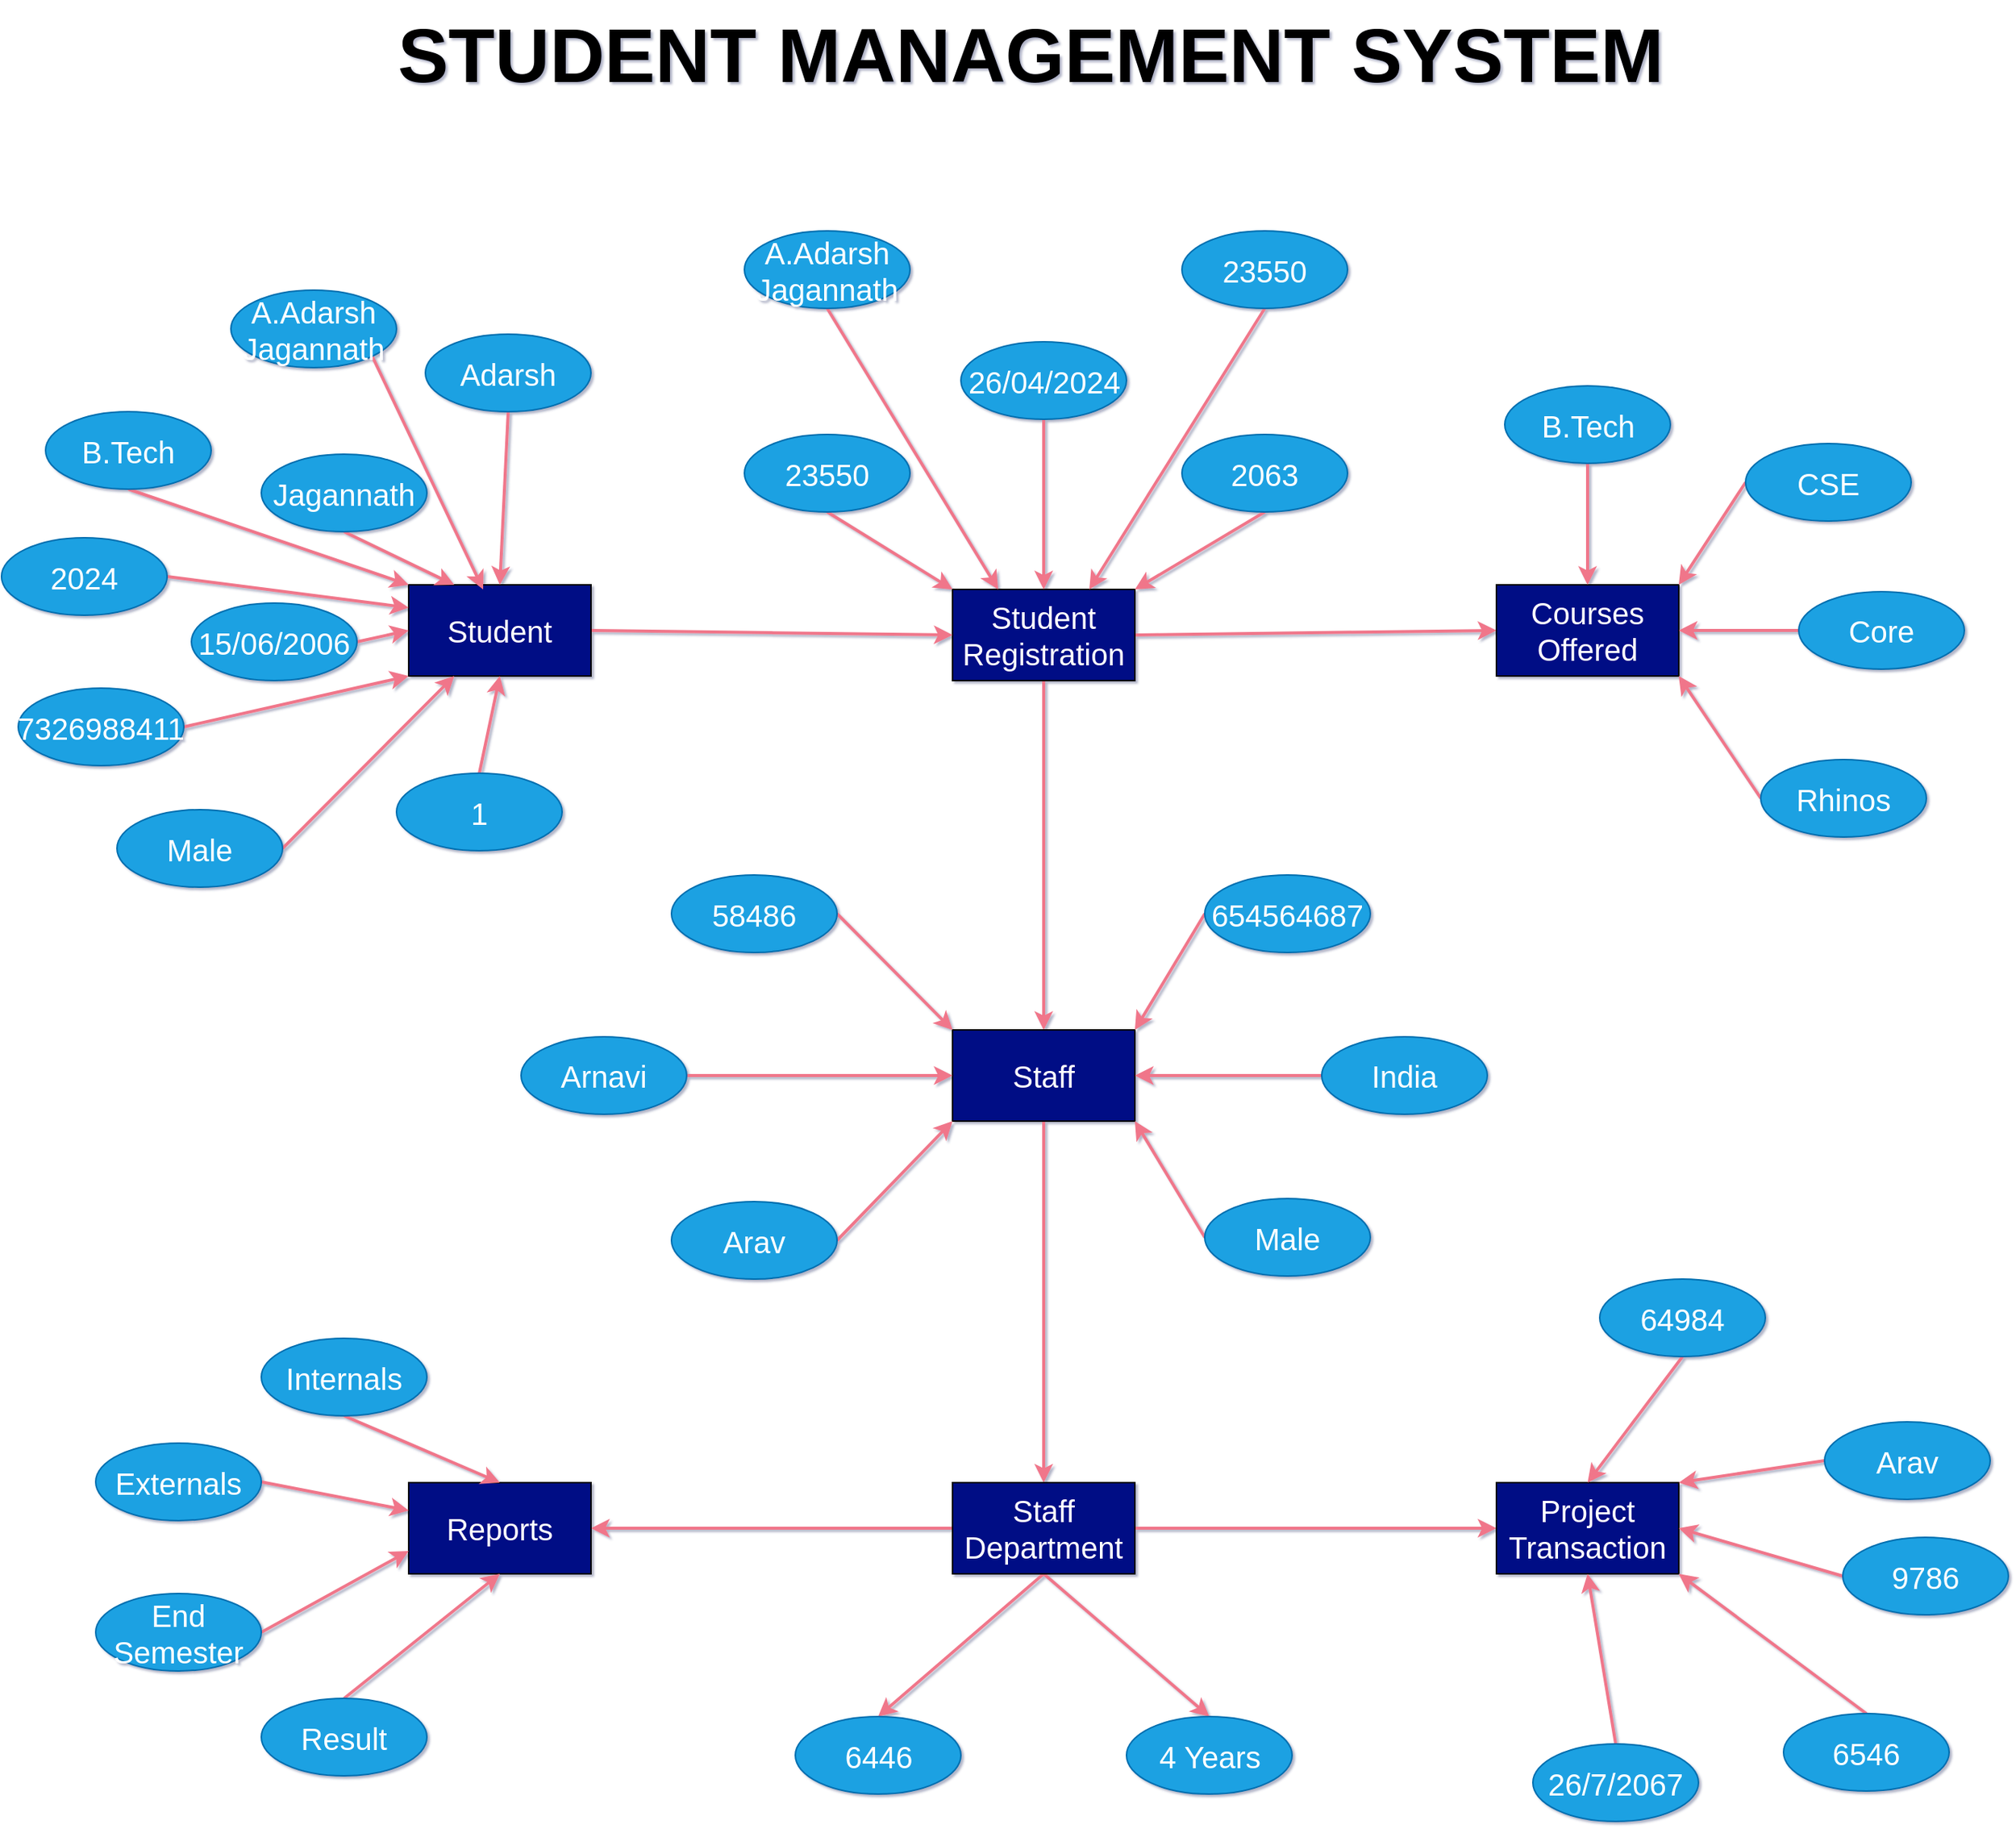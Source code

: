 <mxfile>
    <diagram id="N2u7bMUeYD1VRqtCWKFS" name="Page-1">
        <mxGraphModel dx="2004" dy="1447" grid="0" gridSize="10" guides="1" tooltips="1" connect="1" arrows="1" fold="1" page="0" pageScale="1" pageWidth="850" pageHeight="1100" background="#ffffff" math="0" shadow="1">
            <root>
                <mxCell id="0"/>
                <mxCell id="1" parent="0"/>
                <mxCell id="2" value="&lt;font style=&quot;font-size: 50px;&quot; color=&quot;#000000&quot;&gt;&lt;b&gt;STUDENT MANAGEMENT SYSTEM&lt;/b&gt;&lt;/font&gt;" style="text;html=1;align=center;verticalAlign=middle;resizable=0;points=[];autosize=1;strokeColor=none;fillColor=none;" parent="1" vertex="1">
                    <mxGeometry x="-20" y="-5" width="851" height="72" as="geometry"/>
                </mxCell>
                <mxCell id="50" style="edgeStyle=none;html=1;exitX=1;exitY=0.5;exitDx=0;exitDy=0;entryX=0;entryY=0.5;entryDx=0;entryDy=0;strokeColor=#F0768A;strokeWidth=2;fontSize=20;fontColor=#FFFFFF;" parent="1" source="3" target="5" edge="1">
                    <mxGeometry relative="1" as="geometry"/>
                </mxCell>
                <mxCell id="51" style="edgeStyle=none;html=1;exitX=0.5;exitY=1;exitDx=0;exitDy=0;entryX=0.5;entryY=0;entryDx=0;entryDy=0;strokeColor=#F0768A;strokeWidth=2;fontSize=20;fontColor=#FFFFFF;" parent="1" source="3" target="6" edge="1">
                    <mxGeometry relative="1" as="geometry"/>
                </mxCell>
                <mxCell id="3" value="&lt;font color=&quot;#ffffff&quot;&gt;Student Registration&lt;/font&gt;" style="whiteSpace=wrap;html=1;fontSize=20;fontColor=#000000;fillColor=#060B85;gradientColor=none;fillStyle=auto;" parent="1" vertex="1">
                    <mxGeometry x="355" y="383" width="120" height="60" as="geometry"/>
                </mxCell>
                <mxCell id="49" style="edgeStyle=none;html=1;exitX=1;exitY=0.5;exitDx=0;exitDy=0;entryX=0;entryY=0.5;entryDx=0;entryDy=0;strokeColor=#F0768A;strokeWidth=2;fontSize=20;fontColor=#FFFFFF;" parent="1" source="4" target="3" edge="1">
                    <mxGeometry relative="1" as="geometry"/>
                </mxCell>
                <mxCell id="4" value="&lt;font color=&quot;#ffffff&quot;&gt;Student&lt;/font&gt;" style="whiteSpace=wrap;html=1;fontSize=20;fontColor=#000000;fillColor=#060B85;gradientColor=none;fillStyle=auto;" parent="1" vertex="1">
                    <mxGeometry x="-3" y="380" width="120" height="60" as="geometry"/>
                </mxCell>
                <mxCell id="5" value="&lt;font color=&quot;#ffffff&quot;&gt;Courses Offered&lt;/font&gt;" style="whiteSpace=wrap;html=1;fontSize=20;fontColor=#000000;fillColor=#060B85;gradientColor=none;fillStyle=auto;" parent="1" vertex="1">
                    <mxGeometry x="713" y="380" width="120" height="60" as="geometry"/>
                </mxCell>
                <mxCell id="58" style="edgeStyle=none;html=1;exitX=0.5;exitY=1;exitDx=0;exitDy=0;entryX=0.5;entryY=0;entryDx=0;entryDy=0;strokeColor=#F0768A;strokeWidth=2;fontSize=20;fontColor=#FFFFFF;" parent="1" source="6" target="7" edge="1">
                    <mxGeometry relative="1" as="geometry"/>
                </mxCell>
                <mxCell id="6" value="&lt;font color=&quot;#ffffff&quot;&gt;Staff&lt;/font&gt;" style="whiteSpace=wrap;html=1;fontSize=20;fontColor=#000000;fillColor=#060B85;gradientColor=none;fillStyle=auto;" parent="1" vertex="1">
                    <mxGeometry x="355" y="673" width="120" height="60" as="geometry"/>
                </mxCell>
                <mxCell id="67" style="edgeStyle=none;html=1;exitX=1;exitY=0.5;exitDx=0;exitDy=0;strokeColor=#F0768A;strokeWidth=2;fontSize=20;fontColor=#FFFFFF;" parent="1" source="7" target="8" edge="1">
                    <mxGeometry relative="1" as="geometry"/>
                </mxCell>
                <mxCell id="68" style="edgeStyle=none;html=1;exitX=0;exitY=0.5;exitDx=0;exitDy=0;entryX=1;entryY=0.5;entryDx=0;entryDy=0;strokeColor=#F0768A;strokeWidth=2;fontSize=20;fontColor=#FFFFFF;" parent="1" source="7" target="9" edge="1">
                    <mxGeometry relative="1" as="geometry"/>
                </mxCell>
                <mxCell id="69" style="edgeStyle=none;html=1;exitX=0.5;exitY=1;exitDx=0;exitDy=0;entryX=0.5;entryY=0;entryDx=0;entryDy=0;strokeColor=#F0768A;strokeWidth=2;fontSize=20;fontColor=#FFFFFF;" parent="1" source="7" target="65" edge="1">
                    <mxGeometry relative="1" as="geometry"/>
                </mxCell>
                <mxCell id="70" style="edgeStyle=none;html=1;exitX=0.5;exitY=1;exitDx=0;exitDy=0;entryX=0.5;entryY=0;entryDx=0;entryDy=0;strokeColor=#F0768A;strokeWidth=2;fontSize=20;fontColor=#FFFFFF;" parent="1" source="7" target="66" edge="1">
                    <mxGeometry relative="1" as="geometry"/>
                </mxCell>
                <mxCell id="7" value="&lt;font color=&quot;#ffffff&quot;&gt;Staff Department&lt;/font&gt;" style="whiteSpace=wrap;html=1;fontSize=20;fontColor=#000000;fillColor=#060B85;gradientColor=none;fillStyle=auto;" parent="1" vertex="1">
                    <mxGeometry x="355" y="971" width="120" height="60" as="geometry"/>
                </mxCell>
                <mxCell id="8" value="&lt;font color=&quot;#ffffff&quot;&gt;Project Transaction&lt;/font&gt;" style="whiteSpace=wrap;html=1;fontSize=20;fontColor=#000000;fillColor=#060B85;gradientColor=none;fillStyle=auto;" parent="1" vertex="1">
                    <mxGeometry x="713" y="971" width="120" height="60" as="geometry"/>
                </mxCell>
                <mxCell id="9" value="&lt;font color=&quot;#ffffff&quot;&gt;Reports&lt;/font&gt;" style="whiteSpace=wrap;html=1;fontSize=20;fontColor=#000000;fillColor=#060B85;gradientColor=none;fillStyle=auto;" parent="1" vertex="1">
                    <mxGeometry x="-3" y="971" width="120" height="60" as="geometry"/>
                </mxCell>
                <mxCell id="15" style="edgeStyle=none;html=1;exitX=0.5;exitY=1;exitDx=0;exitDy=0;entryX=0.5;entryY=0;entryDx=0;entryDy=0;fontSize=20;fontColor=#FFFFFF;strokeWidth=2;strokeColor=#F0768A;" parent="1" source="10" target="3" edge="1">
                    <mxGeometry relative="1" as="geometry"/>
                </mxCell>
                <mxCell id="10" value="26/04/2024" style="ellipse;whiteSpace=wrap;html=1;fillStyle=auto;fontSize=20;fontColor=#ffffff;fillColor=#1ba1e2;strokeColor=#006EAF;" parent="1" vertex="1">
                    <mxGeometry x="360.5" y="220" width="109" height="51" as="geometry"/>
                </mxCell>
                <mxCell id="16" style="edgeStyle=none;html=1;exitX=0.5;exitY=1;exitDx=0;exitDy=0;entryX=1;entryY=0;entryDx=0;entryDy=0;strokeColor=#F0768A;strokeWidth=2;fontSize=20;fontColor=#FFFFFF;" parent="1" source="11" target="3" edge="1">
                    <mxGeometry relative="1" as="geometry"/>
                </mxCell>
                <mxCell id="11" value="2063" style="ellipse;whiteSpace=wrap;html=1;fillStyle=auto;fontSize=20;fontColor=#ffffff;fillColor=#1ba1e2;strokeColor=#006EAF;" parent="1" vertex="1">
                    <mxGeometry x="506" y="281" width="109" height="51" as="geometry"/>
                </mxCell>
                <mxCell id="19" style="edgeStyle=none;html=1;exitX=0.5;exitY=1;exitDx=0;exitDy=0;entryX=0;entryY=0;entryDx=0;entryDy=0;strokeColor=#F0768A;strokeWidth=2;fontSize=20;fontColor=#FFFFFF;" parent="1" source="12" target="3" edge="1">
                    <mxGeometry relative="1" as="geometry"/>
                </mxCell>
                <mxCell id="12" value="23550" style="ellipse;whiteSpace=wrap;html=1;fillStyle=auto;fontSize=20;fontColor=#ffffff;fillColor=#1ba1e2;strokeColor=#006EAF;" parent="1" vertex="1">
                    <mxGeometry x="218" y="281" width="109" height="51" as="geometry"/>
                </mxCell>
                <mxCell id="18" style="edgeStyle=none;html=1;exitX=0.5;exitY=1;exitDx=0;exitDy=0;entryX=0.25;entryY=0;entryDx=0;entryDy=0;strokeColor=#F0768A;strokeWidth=2;fontSize=20;fontColor=#FFFFFF;" parent="1" source="13" target="3" edge="1">
                    <mxGeometry relative="1" as="geometry"/>
                </mxCell>
                <mxCell id="13" value="A.Adarsh Jagannath" style="ellipse;whiteSpace=wrap;html=1;fillStyle=auto;fontSize=20;fontColor=#ffffff;fillColor=#1ba1e2;strokeColor=#006EAF;" parent="1" vertex="1">
                    <mxGeometry x="218" y="147" width="109" height="51" as="geometry"/>
                </mxCell>
                <mxCell id="17" style="edgeStyle=none;html=1;exitX=0.5;exitY=1;exitDx=0;exitDy=0;entryX=0.75;entryY=0;entryDx=0;entryDy=0;strokeColor=#F0768A;strokeWidth=2;fontSize=20;fontColor=#FFFFFF;" parent="1" source="14" target="3" edge="1">
                    <mxGeometry relative="1" as="geometry"/>
                </mxCell>
                <mxCell id="14" value="23550" style="ellipse;whiteSpace=wrap;html=1;fillStyle=auto;fontSize=20;fontColor=#ffffff;fillColor=#1ba1e2;strokeColor=#006EAF;" parent="1" vertex="1">
                    <mxGeometry x="506" y="147" width="109" height="51" as="geometry"/>
                </mxCell>
                <mxCell id="30" style="edgeStyle=none;html=1;exitX=0.5;exitY=1;exitDx=0;exitDy=0;entryX=0.5;entryY=0;entryDx=0;entryDy=0;strokeColor=#F0768A;strokeWidth=2;fontSize=20;fontColor=#FFFFFF;" parent="1" source="20" target="4" edge="1">
                    <mxGeometry relative="1" as="geometry"/>
                </mxCell>
                <mxCell id="20" value="Adarsh" style="ellipse;whiteSpace=wrap;html=1;fillStyle=auto;fontSize=20;fontColor=#ffffff;fillColor=#1ba1e2;strokeColor=#006EAF;" parent="1" vertex="1">
                    <mxGeometry x="8" y="215" width="109" height="51" as="geometry"/>
                </mxCell>
                <mxCell id="34" style="edgeStyle=none;html=1;exitX=1;exitY=1;exitDx=0;exitDy=0;strokeColor=#F0768A;strokeWidth=2;fontSize=20;fontColor=#FFFFFF;" parent="1" source="21" edge="1">
                    <mxGeometry relative="1" as="geometry">
                        <mxPoint x="46" y="383" as="targetPoint"/>
                    </mxGeometry>
                </mxCell>
                <mxCell id="21" value="A.Adarsh Jagannath" style="ellipse;whiteSpace=wrap;html=1;fillStyle=auto;fontSize=20;fontColor=#ffffff;fillColor=#1ba1e2;strokeColor=#006EAF;" parent="1" vertex="1">
                    <mxGeometry x="-120" y="186" width="109" height="51" as="geometry"/>
                </mxCell>
                <mxCell id="31" style="edgeStyle=none;html=1;exitX=0.5;exitY=1;exitDx=0;exitDy=0;entryX=0.25;entryY=0;entryDx=0;entryDy=0;strokeColor=#F0768A;strokeWidth=2;fontSize=20;fontColor=#FFFFFF;" parent="1" source="22" target="4" edge="1">
                    <mxGeometry relative="1" as="geometry"/>
                </mxCell>
                <mxCell id="22" value="Jagannath" style="ellipse;whiteSpace=wrap;html=1;fillStyle=auto;fontSize=20;fontColor=#ffffff;fillColor=#1ba1e2;strokeColor=#006EAF;" parent="1" vertex="1">
                    <mxGeometry x="-100" y="294" width="109" height="51" as="geometry"/>
                </mxCell>
                <mxCell id="35" style="edgeStyle=none;html=1;exitX=0.5;exitY=1;exitDx=0;exitDy=0;entryX=0;entryY=0;entryDx=0;entryDy=0;strokeColor=#F0768A;strokeWidth=2;fontSize=20;fontColor=#FFFFFF;" parent="1" source="23" target="4" edge="1">
                    <mxGeometry relative="1" as="geometry"/>
                </mxCell>
                <mxCell id="23" value="B.Tech" style="ellipse;whiteSpace=wrap;html=1;fillStyle=auto;fontSize=20;fontColor=#ffffff;fillColor=#1ba1e2;strokeColor=#006EAF;" parent="1" vertex="1">
                    <mxGeometry x="-242" y="266" width="109" height="51" as="geometry"/>
                </mxCell>
                <mxCell id="36" style="edgeStyle=none;html=1;exitX=1;exitY=0.5;exitDx=0;exitDy=0;entryX=0;entryY=0.25;entryDx=0;entryDy=0;strokeColor=#F0768A;strokeWidth=2;fontSize=20;fontColor=#FFFFFF;" parent="1" source="24" target="4" edge="1">
                    <mxGeometry relative="1" as="geometry"/>
                </mxCell>
                <mxCell id="24" value="2024" style="ellipse;whiteSpace=wrap;html=1;fillStyle=auto;fontSize=20;fontColor=#ffffff;fillColor=#1ba1e2;strokeColor=#006EAF;" parent="1" vertex="1">
                    <mxGeometry x="-271" y="349" width="109" height="51" as="geometry"/>
                </mxCell>
                <mxCell id="37" style="edgeStyle=none;html=1;exitX=1;exitY=0.5;exitDx=0;exitDy=0;entryX=0;entryY=1;entryDx=0;entryDy=0;strokeColor=#F0768A;strokeWidth=2;fontSize=20;fontColor=#FFFFFF;" parent="1" source="25" target="4" edge="1">
                    <mxGeometry relative="1" as="geometry"/>
                </mxCell>
                <mxCell id="25" value="7326988411" style="ellipse;whiteSpace=wrap;html=1;fillStyle=auto;fontSize=20;fontColor=#ffffff;fillColor=#1ba1e2;strokeColor=#006EAF;" parent="1" vertex="1">
                    <mxGeometry x="-260" y="448" width="109" height="51" as="geometry"/>
                </mxCell>
                <mxCell id="32" style="edgeStyle=none;html=1;exitX=1;exitY=0.5;exitDx=0;exitDy=0;entryX=0;entryY=0.5;entryDx=0;entryDy=0;strokeColor=#F0768A;strokeWidth=2;fontSize=20;fontColor=#FFFFFF;" parent="1" source="26" target="4" edge="1">
                    <mxGeometry relative="1" as="geometry"/>
                </mxCell>
                <mxCell id="26" value="15/06/2006" style="ellipse;whiteSpace=wrap;html=1;fillStyle=auto;fontSize=20;fontColor=#ffffff;fillColor=#1ba1e2;strokeColor=#006EAF;" parent="1" vertex="1">
                    <mxGeometry x="-146" y="392" width="109" height="51" as="geometry"/>
                </mxCell>
                <mxCell id="33" style="edgeStyle=none;html=1;exitX=0.5;exitY=0;exitDx=0;exitDy=0;entryX=0.5;entryY=1;entryDx=0;entryDy=0;strokeColor=#F0768A;strokeWidth=2;fontSize=20;fontColor=#FFFFFF;" parent="1" source="27" target="4" edge="1">
                    <mxGeometry relative="1" as="geometry"/>
                </mxCell>
                <mxCell id="27" value="1" style="ellipse;whiteSpace=wrap;html=1;fillStyle=auto;fontSize=20;fontColor=#ffffff;fillColor=#1ba1e2;strokeColor=#006EAF;" parent="1" vertex="1">
                    <mxGeometry x="-11" y="504" width="109" height="51" as="geometry"/>
                </mxCell>
                <mxCell id="38" style="edgeStyle=none;html=1;exitX=1;exitY=0.5;exitDx=0;exitDy=0;entryX=0.25;entryY=1;entryDx=0;entryDy=0;strokeColor=#F0768A;strokeWidth=2;fontSize=20;fontColor=#FFFFFF;" parent="1" source="28" target="4" edge="1">
                    <mxGeometry relative="1" as="geometry"/>
                </mxCell>
                <mxCell id="28" value="Male" style="ellipse;whiteSpace=wrap;html=1;fillStyle=auto;fontSize=20;fontColor=#ffffff;fillColor=#1ba1e2;strokeColor=#006EAF;" parent="1" vertex="1">
                    <mxGeometry x="-195" y="528" width="109" height="51" as="geometry"/>
                </mxCell>
                <mxCell id="48" style="edgeStyle=none;html=1;exitX=0.5;exitY=1;exitDx=0;exitDy=0;entryX=0.5;entryY=0;entryDx=0;entryDy=0;strokeColor=#F0768A;strokeWidth=2;fontSize=20;fontColor=#FFFFFF;" parent="1" source="41" target="5" edge="1">
                    <mxGeometry relative="1" as="geometry"/>
                </mxCell>
                <mxCell id="41" value="B.Tech" style="ellipse;whiteSpace=wrap;html=1;fillStyle=auto;fontSize=20;fontColor=#ffffff;fillColor=#1ba1e2;strokeColor=#006EAF;" parent="1" vertex="1">
                    <mxGeometry x="718.5" y="249" width="109" height="51" as="geometry"/>
                </mxCell>
                <mxCell id="47" style="edgeStyle=none;html=1;exitX=0;exitY=0.5;exitDx=0;exitDy=0;entryX=1;entryY=0;entryDx=0;entryDy=0;strokeColor=#F0768A;strokeWidth=2;fontSize=20;fontColor=#FFFFFF;" parent="1" source="42" target="5" edge="1">
                    <mxGeometry relative="1" as="geometry"/>
                </mxCell>
                <mxCell id="42" value="CSE" style="ellipse;whiteSpace=wrap;html=1;fillStyle=auto;fontSize=20;fontColor=#ffffff;fillColor=#1ba1e2;strokeColor=#006EAF;" parent="1" vertex="1">
                    <mxGeometry x="877" y="287" width="109" height="51" as="geometry"/>
                </mxCell>
                <mxCell id="46" style="edgeStyle=none;html=1;exitX=0;exitY=0.5;exitDx=0;exitDy=0;entryX=1;entryY=0.5;entryDx=0;entryDy=0;strokeColor=#F0768A;strokeWidth=2;fontSize=20;fontColor=#FFFFFF;" parent="1" source="43" target="5" edge="1">
                    <mxGeometry relative="1" as="geometry"/>
                </mxCell>
                <mxCell id="43" value="Core" style="ellipse;whiteSpace=wrap;html=1;fillStyle=auto;fontSize=20;fontColor=#ffffff;fillColor=#1ba1e2;strokeColor=#006EAF;" parent="1" vertex="1">
                    <mxGeometry x="912" y="384.5" width="109" height="51" as="geometry"/>
                </mxCell>
                <mxCell id="45" style="edgeStyle=none;html=1;exitX=0;exitY=0.5;exitDx=0;exitDy=0;entryX=1;entryY=1;entryDx=0;entryDy=0;strokeColor=#F0768A;strokeWidth=2;fontSize=20;fontColor=#FFFFFF;" parent="1" source="44" target="5" edge="1">
                    <mxGeometry relative="1" as="geometry"/>
                </mxCell>
                <mxCell id="44" value="Rhinos" style="ellipse;whiteSpace=wrap;html=1;fillStyle=auto;fontSize=20;fontColor=#ffffff;fillColor=#1ba1e2;strokeColor=#006EAF;" parent="1" vertex="1">
                    <mxGeometry x="887" y="495" width="109" height="51" as="geometry"/>
                </mxCell>
                <mxCell id="59" style="edgeStyle=none;html=1;exitX=0;exitY=0.5;exitDx=0;exitDy=0;entryX=1;entryY=0;entryDx=0;entryDy=0;strokeColor=#F0768A;strokeWidth=2;fontSize=20;fontColor=#FFFFFF;" parent="1" source="52" target="6" edge="1">
                    <mxGeometry relative="1" as="geometry"/>
                </mxCell>
                <mxCell id="52" value="654564687" style="ellipse;whiteSpace=wrap;html=1;fillStyle=auto;fontSize=20;fontColor=#ffffff;fillColor=#1ba1e2;strokeColor=#006EAF;" parent="1" vertex="1">
                    <mxGeometry x="521" y="571" width="109" height="51" as="geometry"/>
                </mxCell>
                <mxCell id="60" style="edgeStyle=none;html=1;exitX=0;exitY=0.5;exitDx=0;exitDy=0;entryX=1;entryY=0.5;entryDx=0;entryDy=0;strokeColor=#F0768A;strokeWidth=2;fontSize=20;fontColor=#FFFFFF;" parent="1" source="53" target="6" edge="1">
                    <mxGeometry relative="1" as="geometry"/>
                </mxCell>
                <mxCell id="53" value="India" style="ellipse;whiteSpace=wrap;html=1;fillStyle=auto;fontSize=20;fontColor=#ffffff;fillColor=#1ba1e2;strokeColor=#006EAF;" parent="1" vertex="1">
                    <mxGeometry x="598" y="677.5" width="109" height="51" as="geometry"/>
                </mxCell>
                <mxCell id="61" style="edgeStyle=none;html=1;exitX=0;exitY=0.5;exitDx=0;exitDy=0;entryX=1;entryY=1;entryDx=0;entryDy=0;strokeColor=#F0768A;strokeWidth=2;fontSize=20;fontColor=#FFFFFF;" parent="1" source="54" target="6" edge="1">
                    <mxGeometry relative="1" as="geometry"/>
                </mxCell>
                <mxCell id="54" value="Male" style="ellipse;whiteSpace=wrap;html=1;fillStyle=auto;fontSize=20;fontColor=#ffffff;fillColor=#1ba1e2;strokeColor=#006EAF;" parent="1" vertex="1">
                    <mxGeometry x="521" y="784" width="109" height="51" as="geometry"/>
                </mxCell>
                <mxCell id="64" style="edgeStyle=none;html=1;exitX=1;exitY=0.5;exitDx=0;exitDy=0;entryX=0;entryY=1;entryDx=0;entryDy=0;strokeColor=#F0768A;strokeWidth=2;fontSize=20;fontColor=#FFFFFF;" parent="1" source="55" target="6" edge="1">
                    <mxGeometry relative="1" as="geometry"/>
                </mxCell>
                <mxCell id="55" value="Arav" style="ellipse;whiteSpace=wrap;html=1;fillStyle=auto;fontSize=20;fontColor=#ffffff;fillColor=#1ba1e2;strokeColor=#006EAF;" parent="1" vertex="1">
                    <mxGeometry x="170" y="786" width="109" height="51" as="geometry"/>
                </mxCell>
                <mxCell id="63" style="edgeStyle=none;html=1;exitX=1;exitY=0.5;exitDx=0;exitDy=0;entryX=0;entryY=0.5;entryDx=0;entryDy=0;strokeColor=#F0768A;strokeWidth=2;fontSize=20;fontColor=#FFFFFF;" parent="1" source="56" target="6" edge="1">
                    <mxGeometry relative="1" as="geometry"/>
                </mxCell>
                <mxCell id="56" value="Arnavi" style="ellipse;whiteSpace=wrap;html=1;fillStyle=auto;fontSize=20;fontColor=#ffffff;fillColor=#1ba1e2;strokeColor=#006EAF;" parent="1" vertex="1">
                    <mxGeometry x="71" y="677.5" width="109" height="51" as="geometry"/>
                </mxCell>
                <mxCell id="62" style="edgeStyle=none;html=1;exitX=1;exitY=0.5;exitDx=0;exitDy=0;entryX=0;entryY=0;entryDx=0;entryDy=0;strokeColor=#F0768A;strokeWidth=2;fontSize=20;fontColor=#FFFFFF;" parent="1" source="57" target="6" edge="1">
                    <mxGeometry relative="1" as="geometry"/>
                </mxCell>
                <mxCell id="57" value="58486" style="ellipse;whiteSpace=wrap;html=1;fillStyle=auto;fontSize=20;fontColor=#ffffff;fillColor=#1ba1e2;strokeColor=#006EAF;" parent="1" vertex="1">
                    <mxGeometry x="170" y="571" width="109" height="51" as="geometry"/>
                </mxCell>
                <mxCell id="65" value="6446" style="ellipse;whiteSpace=wrap;html=1;fillStyle=auto;fontSize=20;fontColor=#ffffff;fillColor=#1ba1e2;strokeColor=#006EAF;" parent="1" vertex="1">
                    <mxGeometry x="251.5" y="1125" width="109" height="51" as="geometry"/>
                </mxCell>
                <mxCell id="66" value="4 Years" style="ellipse;whiteSpace=wrap;html=1;fillStyle=auto;fontSize=20;fontColor=#ffffff;fillColor=#1ba1e2;strokeColor=#006EAF;" parent="1" vertex="1">
                    <mxGeometry x="469.5" y="1125" width="109" height="51" as="geometry"/>
                </mxCell>
                <mxCell id="75" style="edgeStyle=none;html=1;exitX=0.5;exitY=1;exitDx=0;exitDy=0;entryX=0.5;entryY=0;entryDx=0;entryDy=0;strokeColor=#F0768A;strokeWidth=2;fontSize=20;fontColor=#FFFFFF;" parent="1" source="71" target="9" edge="1">
                    <mxGeometry relative="1" as="geometry"/>
                </mxCell>
                <mxCell id="71" value="Internals" style="ellipse;whiteSpace=wrap;html=1;fillStyle=auto;fontSize=20;fontColor=#ffffff;fillColor=#1ba1e2;strokeColor=#006EAF;" parent="1" vertex="1">
                    <mxGeometry x="-100" y="876" width="109" height="51" as="geometry"/>
                </mxCell>
                <mxCell id="76" style="edgeStyle=none;html=1;exitX=1;exitY=0.5;exitDx=0;exitDy=0;strokeColor=#F0768A;strokeWidth=2;fontSize=20;fontColor=#FFFFFF;" parent="1" source="72" target="9" edge="1">
                    <mxGeometry relative="1" as="geometry"/>
                </mxCell>
                <mxCell id="72" value="Externals" style="ellipse;whiteSpace=wrap;html=1;fillStyle=auto;fontSize=20;fontColor=#ffffff;fillColor=#1ba1e2;strokeColor=#006EAF;" parent="1" vertex="1">
                    <mxGeometry x="-209" y="945" width="109" height="51" as="geometry"/>
                </mxCell>
                <mxCell id="77" style="edgeStyle=none;html=1;exitX=1;exitY=0.5;exitDx=0;exitDy=0;entryX=0;entryY=0.75;entryDx=0;entryDy=0;strokeColor=#F0768A;strokeWidth=2;fontSize=20;fontColor=#FFFFFF;" parent="1" source="73" target="9" edge="1">
                    <mxGeometry relative="1" as="geometry"/>
                </mxCell>
                <mxCell id="73" value="End Semester" style="ellipse;whiteSpace=wrap;html=1;fillStyle=auto;fontSize=20;fontColor=#ffffff;fillColor=#1ba1e2;strokeColor=#006EAF;" parent="1" vertex="1">
                    <mxGeometry x="-209" y="1044" width="109" height="51" as="geometry"/>
                </mxCell>
                <mxCell id="78" style="edgeStyle=none;html=1;exitX=0.5;exitY=0;exitDx=0;exitDy=0;entryX=0.5;entryY=1;entryDx=0;entryDy=0;strokeColor=#F0768A;strokeWidth=2;fontSize=20;fontColor=#FFFFFF;" parent="1" source="74" target="9" edge="1">
                    <mxGeometry relative="1" as="geometry"/>
                </mxCell>
                <mxCell id="74" value="Result" style="ellipse;whiteSpace=wrap;html=1;fillStyle=auto;fontSize=20;fontColor=#ffffff;fillColor=#1ba1e2;strokeColor=#006EAF;" parent="1" vertex="1">
                    <mxGeometry x="-100" y="1113" width="109" height="51" as="geometry"/>
                </mxCell>
                <mxCell id="88" style="edgeStyle=none;html=1;exitX=0.5;exitY=1;exitDx=0;exitDy=0;entryX=0.5;entryY=0;entryDx=0;entryDy=0;strokeColor=#F0768A;strokeWidth=2;fontSize=20;fontColor=#FFFFFF;" parent="1" source="79" target="8" edge="1">
                    <mxGeometry relative="1" as="geometry"/>
                </mxCell>
                <mxCell id="79" value="64984" style="ellipse;whiteSpace=wrap;html=1;fillStyle=auto;fontSize=20;fontColor=#ffffff;fillColor=#1ba1e2;strokeColor=#006EAF;" parent="1" vertex="1">
                    <mxGeometry x="781" y="837" width="109" height="51" as="geometry"/>
                </mxCell>
                <mxCell id="87" style="edgeStyle=none;html=1;exitX=0;exitY=0.5;exitDx=0;exitDy=0;entryX=1;entryY=0;entryDx=0;entryDy=0;strokeColor=#F0768A;strokeWidth=2;fontSize=20;fontColor=#FFFFFF;" parent="1" source="80" target="8" edge="1">
                    <mxGeometry relative="1" as="geometry"/>
                </mxCell>
                <mxCell id="80" value="Arav" style="ellipse;whiteSpace=wrap;html=1;fillStyle=auto;fontSize=20;fontColor=#ffffff;fillColor=#1ba1e2;strokeColor=#006EAF;" parent="1" vertex="1">
                    <mxGeometry x="929" y="931" width="109" height="51" as="geometry"/>
                </mxCell>
                <mxCell id="85" style="edgeStyle=none;html=1;exitX=0.5;exitY=0;exitDx=0;exitDy=0;entryX=1;entryY=1;entryDx=0;entryDy=0;strokeColor=#F0768A;strokeWidth=2;fontSize=20;fontColor=#FFFFFF;" parent="1" source="81" target="8" edge="1">
                    <mxGeometry relative="1" as="geometry"/>
                </mxCell>
                <mxCell id="81" value="6546" style="ellipse;whiteSpace=wrap;html=1;fillStyle=auto;fontSize=20;fontColor=#ffffff;fillColor=#1ba1e2;strokeColor=#006EAF;" parent="1" vertex="1">
                    <mxGeometry x="902" y="1123" width="109" height="51" as="geometry"/>
                </mxCell>
                <mxCell id="86" style="edgeStyle=none;html=1;exitX=0;exitY=0.5;exitDx=0;exitDy=0;entryX=1;entryY=0.5;entryDx=0;entryDy=0;strokeColor=#F0768A;strokeWidth=2;fontSize=20;fontColor=#FFFFFF;" parent="1" source="82" target="8" edge="1">
                    <mxGeometry relative="1" as="geometry"/>
                </mxCell>
                <mxCell id="82" value="9786" style="ellipse;whiteSpace=wrap;html=1;fillStyle=auto;fontSize=20;fontColor=#ffffff;fillColor=#1ba1e2;strokeColor=#006EAF;" parent="1" vertex="1">
                    <mxGeometry x="941" y="1007" width="109" height="51" as="geometry"/>
                </mxCell>
                <mxCell id="84" style="edgeStyle=none;html=1;exitX=0.5;exitY=0;exitDx=0;exitDy=0;entryX=0.5;entryY=1;entryDx=0;entryDy=0;strokeColor=#F0768A;strokeWidth=2;fontSize=20;fontColor=#FFFFFF;" parent="1" source="83" target="8" edge="1">
                    <mxGeometry relative="1" as="geometry"/>
                </mxCell>
                <mxCell id="83" value="26/7/2067" style="ellipse;whiteSpace=wrap;html=1;fillStyle=auto;fontSize=20;fontColor=#ffffff;fillColor=#1ba1e2;strokeColor=#006EAF;" parent="1" vertex="1">
                    <mxGeometry x="737" y="1143" width="109" height="51" as="geometry"/>
                </mxCell>
            </root>
        </mxGraphModel>
    </diagram>
</mxfile>